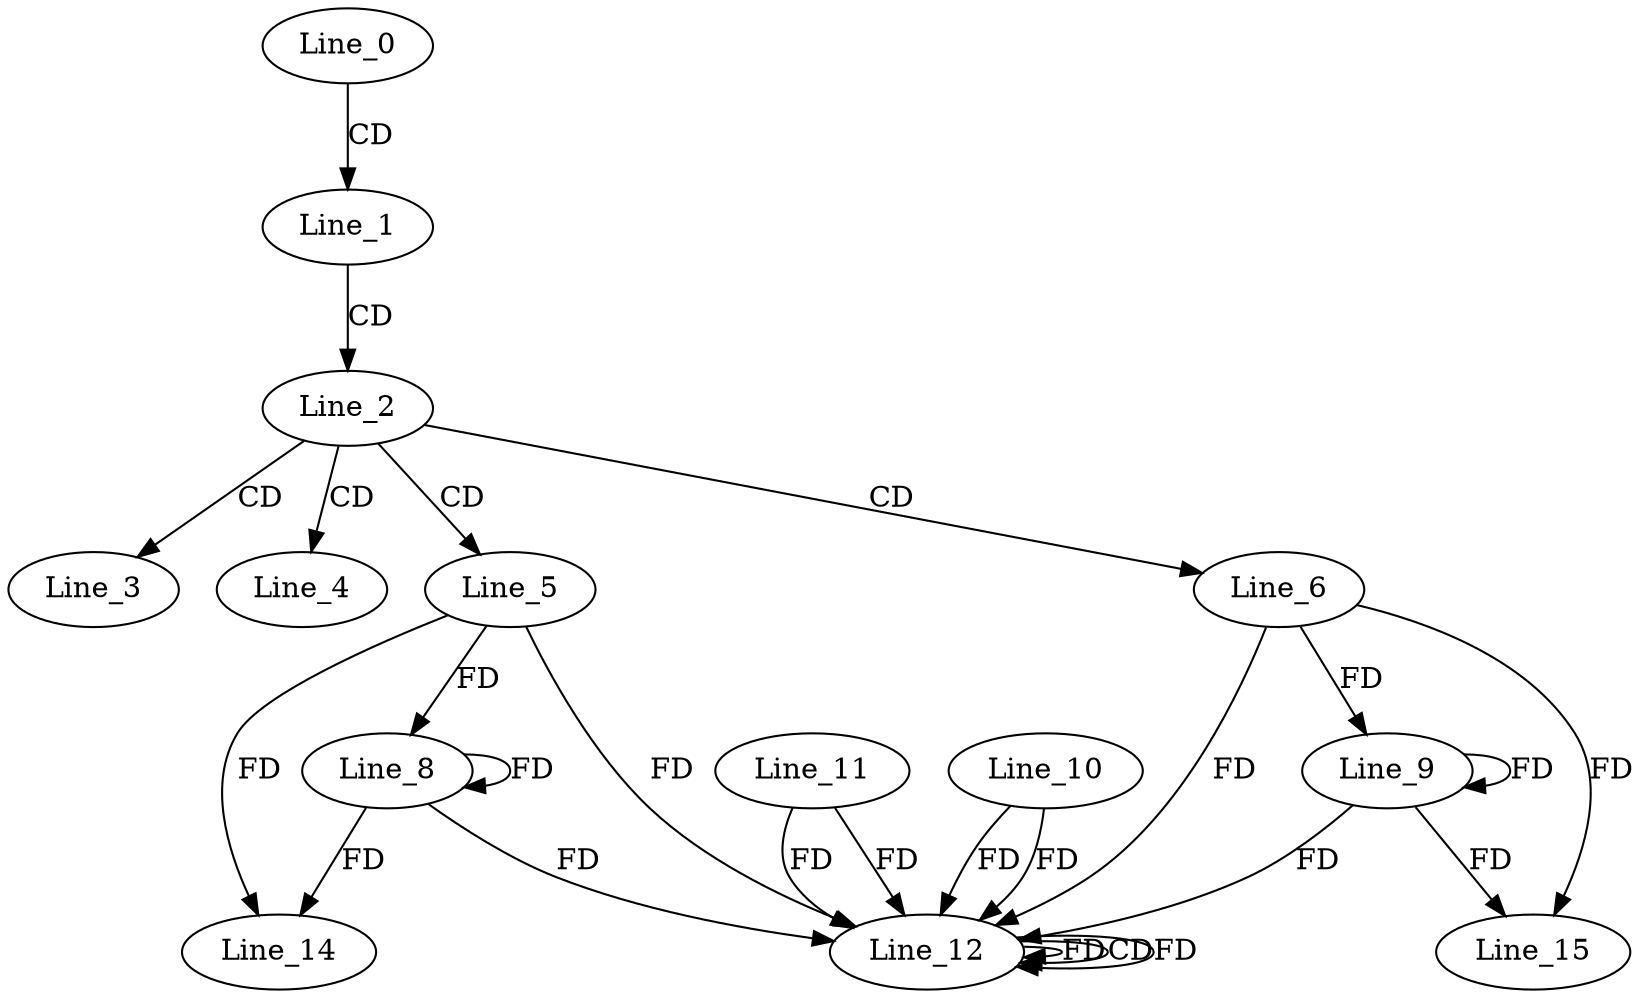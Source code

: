 digraph G {
  Line_0;
  Line_1;
  Line_2;
  Line_3;
  Line_4;
  Line_5;
  Line_6;
  Line_8;
  Line_9;
  Line_12;
  Line_11;
  Line_12;
  Line_10;
  Line_12;
  Line_12;
  Line_14;
  Line_15;
  Line_0 -> Line_1 [ label="CD" ];
  Line_1 -> Line_2 [ label="CD" ];
  Line_2 -> Line_3 [ label="CD" ];
  Line_2 -> Line_4 [ label="CD" ];
  Line_2 -> Line_5 [ label="CD" ];
  Line_2 -> Line_6 [ label="CD" ];
  Line_5 -> Line_8 [ label="FD" ];
  Line_8 -> Line_8 [ label="FD" ];
  Line_6 -> Line_9 [ label="FD" ];
  Line_9 -> Line_9 [ label="FD" ];
  Line_12 -> Line_12 [ label="FD" ];
  Line_11 -> Line_12 [ label="FD" ];
  Line_5 -> Line_12 [ label="FD" ];
  Line_8 -> Line_12 [ label="FD" ];
  Line_10 -> Line_12 [ label="FD" ];
  Line_12 -> Line_12 [ label="CD" ];
  Line_6 -> Line_12 [ label="FD" ];
  Line_9 -> Line_12 [ label="FD" ];
  Line_10 -> Line_12 [ label="FD" ];
  Line_12 -> Line_12 [ label="FD" ];
  Line_11 -> Line_12 [ label="FD" ];
  Line_5 -> Line_14 [ label="FD" ];
  Line_8 -> Line_14 [ label="FD" ];
  Line_6 -> Line_15 [ label="FD" ];
  Line_9 -> Line_15 [ label="FD" ];
}

